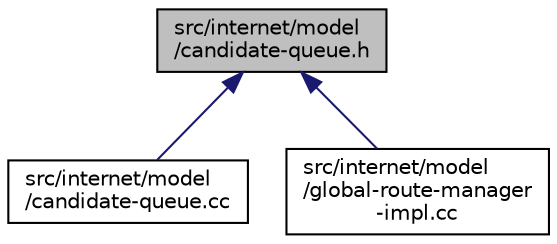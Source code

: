 digraph "src/internet/model/candidate-queue.h"
{
 // LATEX_PDF_SIZE
  edge [fontname="Helvetica",fontsize="10",labelfontname="Helvetica",labelfontsize="10"];
  node [fontname="Helvetica",fontsize="10",shape=record];
  Node1 [label="src/internet/model\l/candidate-queue.h",height=0.2,width=0.4,color="black", fillcolor="grey75", style="filled", fontcolor="black",tooltip=" "];
  Node1 -> Node2 [dir="back",color="midnightblue",fontsize="10",style="solid",fontname="Helvetica"];
  Node2 [label="src/internet/model\l/candidate-queue.cc",height=0.2,width=0.4,color="black", fillcolor="white", style="filled",URL="$candidate-queue_8cc.html",tooltip=" "];
  Node1 -> Node3 [dir="back",color="midnightblue",fontsize="10",style="solid",fontname="Helvetica"];
  Node3 [label="src/internet/model\l/global-route-manager\l-impl.cc",height=0.2,width=0.4,color="black", fillcolor="white", style="filled",URL="$global-route-manager-impl_8cc.html",tooltip=" "];
}
